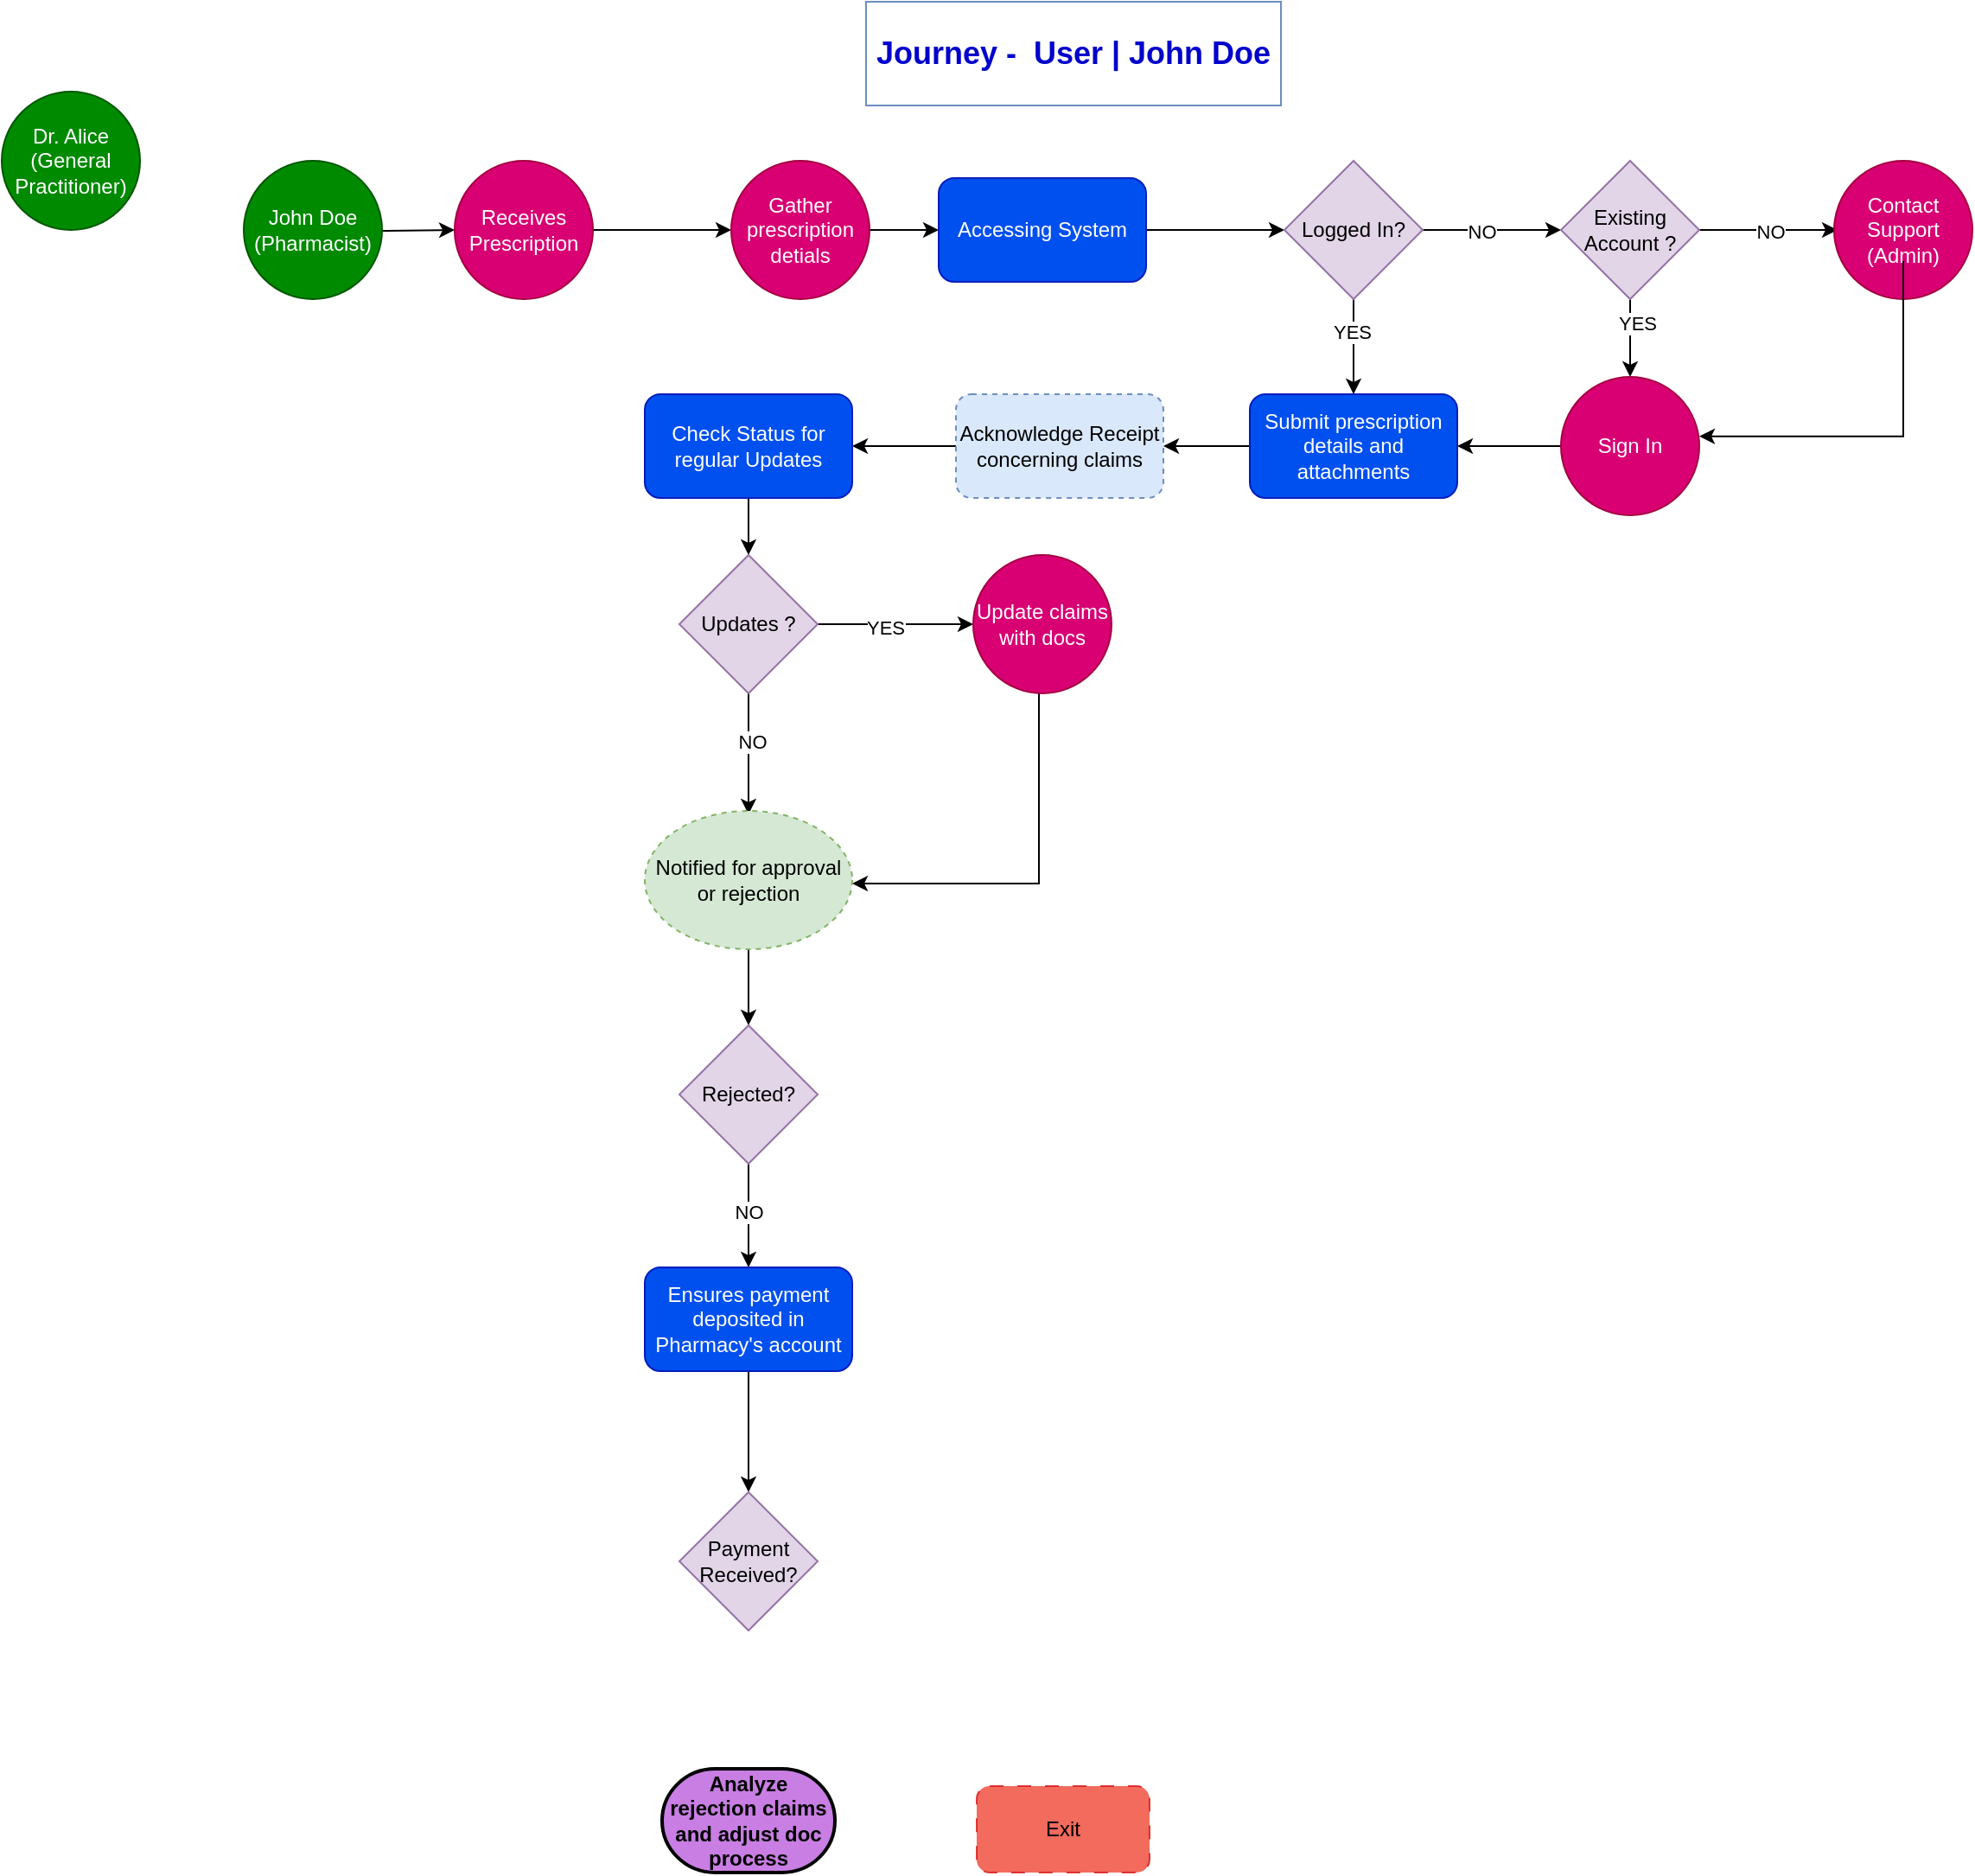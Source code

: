 <mxfile version="24.7.3" type="github">
  <diagram name="Page-1" id="c7558073-3199-34d8-9f00-42111426c3f3">
    <mxGraphModel dx="11626" dy="11400" grid="1" gridSize="10" guides="1" tooltips="1" connect="1" arrows="1" fold="1" page="1" pageScale="1" pageWidth="1169" pageHeight="827" background="none" math="0" shadow="0">
      <root>
        <mxCell id="0" />
        <mxCell id="1" parent="0" />
        <mxCell id="X9ass70m3cK7fkNfl3eS-96" value="&lt;b&gt;&lt;font style=&quot;font-size: 18px;&quot; color=&quot;#0000cc&quot;&gt;Journey -&amp;nbsp; User | John Doe&lt;/font&gt;&lt;/b&gt;" style="text;html=1;align=center;verticalAlign=middle;whiteSpace=wrap;rounded=0;fillColor=none;strokeColor=#6c8ebf;" parent="1" vertex="1">
          <mxGeometry x="-10000" y="-10732" width="240" height="60" as="geometry" />
        </mxCell>
        <mxCell id="weAqaZ1hDL-OeumKPV3R-15" value="" style="edgeStyle=orthogonalEdgeStyle;rounded=0;orthogonalLoop=1;jettySize=auto;html=1;" edge="1" parent="1" target="weAqaZ1hDL-OeumKPV3R-2">
          <mxGeometry relative="1" as="geometry">
            <mxPoint x="-10318" y="-10600" as="sourcePoint" />
          </mxGeometry>
        </mxCell>
        <mxCell id="X9ass70m3cK7fkNfl3eS-97" value="&lt;div style=&quot;&quot;&gt;&lt;span style=&quot;background-color: initial;&quot;&gt;John Doe (Pharmacist)&lt;/span&gt;&lt;/div&gt;" style="ellipse;whiteSpace=wrap;html=1;aspect=fixed;fillColor=#008a00;strokeColor=#005700;fontColor=#ffffff;align=center;" parent="1" vertex="1">
          <mxGeometry x="-10360" y="-10640" width="80" height="80" as="geometry" />
        </mxCell>
        <mxCell id="weAqaZ1hDL-OeumKPV3R-1" value="&lt;div style=&quot;&quot;&gt;&lt;span style=&quot;background-color: initial;&quot;&gt;Dr. Alice (General Practitioner)&lt;/span&gt;&lt;/div&gt;" style="ellipse;whiteSpace=wrap;html=1;aspect=fixed;fillColor=#008a00;strokeColor=#005700;fontColor=#ffffff;align=center;" vertex="1" parent="1">
          <mxGeometry x="-10500" y="-10680" width="80" height="80" as="geometry" />
        </mxCell>
        <mxCell id="weAqaZ1hDL-OeumKPV3R-16" value="" style="edgeStyle=orthogonalEdgeStyle;rounded=0;orthogonalLoop=1;jettySize=auto;html=1;" edge="1" parent="1" source="weAqaZ1hDL-OeumKPV3R-2" target="weAqaZ1hDL-OeumKPV3R-3">
          <mxGeometry relative="1" as="geometry" />
        </mxCell>
        <mxCell id="weAqaZ1hDL-OeumKPV3R-2" value="Receives Prescription" style="ellipse;whiteSpace=wrap;html=1;aspect=fixed;fillColor=#d80073;strokeColor=#A50040;fontColor=#ffffff;" vertex="1" parent="1">
          <mxGeometry x="-10238" y="-10640" width="80" height="80" as="geometry" />
        </mxCell>
        <mxCell id="weAqaZ1hDL-OeumKPV3R-17" value="" style="edgeStyle=orthogonalEdgeStyle;rounded=0;orthogonalLoop=1;jettySize=auto;html=1;" edge="1" parent="1" source="weAqaZ1hDL-OeumKPV3R-3" target="weAqaZ1hDL-OeumKPV3R-4">
          <mxGeometry relative="1" as="geometry" />
        </mxCell>
        <mxCell id="weAqaZ1hDL-OeumKPV3R-3" value="Gather prescription detials" style="ellipse;whiteSpace=wrap;html=1;aspect=fixed;fillColor=#d80073;strokeColor=#A50040;fontColor=#ffffff;" vertex="1" parent="1">
          <mxGeometry x="-10078" y="-10640" width="80" height="80" as="geometry" />
        </mxCell>
        <mxCell id="weAqaZ1hDL-OeumKPV3R-18" value="" style="edgeStyle=orthogonalEdgeStyle;rounded=0;orthogonalLoop=1;jettySize=auto;html=1;" edge="1" parent="1" source="weAqaZ1hDL-OeumKPV3R-4" target="weAqaZ1hDL-OeumKPV3R-5">
          <mxGeometry relative="1" as="geometry" />
        </mxCell>
        <mxCell id="weAqaZ1hDL-OeumKPV3R-4" value="Accessing System" style="rounded=1;whiteSpace=wrap;html=1;fillColor=#0050ef;fontColor=#ffffff;strokeColor=#001DBC;" vertex="1" parent="1">
          <mxGeometry x="-9958" y="-10630" width="120" height="60" as="geometry" />
        </mxCell>
        <mxCell id="weAqaZ1hDL-OeumKPV3R-19" value="" style="edgeStyle=orthogonalEdgeStyle;rounded=0;orthogonalLoop=1;jettySize=auto;html=1;" edge="1" parent="1" source="weAqaZ1hDL-OeumKPV3R-5" target="weAqaZ1hDL-OeumKPV3R-6">
          <mxGeometry relative="1" as="geometry" />
        </mxCell>
        <mxCell id="weAqaZ1hDL-OeumKPV3R-23" value="NO" style="edgeLabel;html=1;align=center;verticalAlign=middle;resizable=0;points=[];" vertex="1" connectable="0" parent="weAqaZ1hDL-OeumKPV3R-19">
          <mxGeometry x="-0.171" y="-1" relative="1" as="geometry">
            <mxPoint x="1" as="offset" />
          </mxGeometry>
        </mxCell>
        <mxCell id="weAqaZ1hDL-OeumKPV3R-30" value="" style="edgeStyle=orthogonalEdgeStyle;rounded=0;orthogonalLoop=1;jettySize=auto;html=1;" edge="1" parent="1" source="weAqaZ1hDL-OeumKPV3R-5" target="weAqaZ1hDL-OeumKPV3R-9">
          <mxGeometry relative="1" as="geometry" />
        </mxCell>
        <mxCell id="weAqaZ1hDL-OeumKPV3R-44" value="YES" style="edgeLabel;html=1;align=center;verticalAlign=middle;resizable=0;points=[];" vertex="1" connectable="0" parent="weAqaZ1hDL-OeumKPV3R-30">
          <mxGeometry x="-0.308" y="-1" relative="1" as="geometry">
            <mxPoint as="offset" />
          </mxGeometry>
        </mxCell>
        <mxCell id="weAqaZ1hDL-OeumKPV3R-5" value="Logged In?" style="rhombus;whiteSpace=wrap;html=1;fillColor=#e1d5e7;strokeColor=#9673a6;" vertex="1" parent="1">
          <mxGeometry x="-9758" y="-10640" width="80" height="80" as="geometry" />
        </mxCell>
        <mxCell id="weAqaZ1hDL-OeumKPV3R-20" value="" style="edgeStyle=orthogonalEdgeStyle;rounded=0;orthogonalLoop=1;jettySize=auto;html=1;" edge="1" parent="1" source="weAqaZ1hDL-OeumKPV3R-6">
          <mxGeometry relative="1" as="geometry">
            <mxPoint x="-9438" y="-10600" as="targetPoint" />
          </mxGeometry>
        </mxCell>
        <mxCell id="weAqaZ1hDL-OeumKPV3R-24" value="NO" style="edgeLabel;html=1;align=center;verticalAlign=middle;resizable=0;points=[];" vertex="1" connectable="0" parent="weAqaZ1hDL-OeumKPV3R-20">
          <mxGeometry x="0.04" relative="1" as="geometry">
            <mxPoint x="-1" as="offset" />
          </mxGeometry>
        </mxCell>
        <mxCell id="weAqaZ1hDL-OeumKPV3R-27" value="" style="edgeStyle=orthogonalEdgeStyle;rounded=0;orthogonalLoop=1;jettySize=auto;html=1;" edge="1" parent="1" source="weAqaZ1hDL-OeumKPV3R-6" target="weAqaZ1hDL-OeumKPV3R-8">
          <mxGeometry relative="1" as="geometry" />
        </mxCell>
        <mxCell id="weAqaZ1hDL-OeumKPV3R-45" value="YES" style="edgeLabel;html=1;align=center;verticalAlign=middle;resizable=0;points=[];" vertex="1" connectable="0" parent="weAqaZ1hDL-OeumKPV3R-27">
          <mxGeometry x="-0.368" y="4" relative="1" as="geometry">
            <mxPoint as="offset" />
          </mxGeometry>
        </mxCell>
        <mxCell id="weAqaZ1hDL-OeumKPV3R-6" value="Existing Account ?" style="rhombus;whiteSpace=wrap;html=1;fillColor=#e1d5e7;strokeColor=#9673a6;" vertex="1" parent="1">
          <mxGeometry x="-9598" y="-10640" width="80" height="80" as="geometry" />
        </mxCell>
        <mxCell id="weAqaZ1hDL-OeumKPV3R-7" value="Contact Support (Admin)" style="ellipse;whiteSpace=wrap;html=1;aspect=fixed;fillColor=#d80073;strokeColor=#A50040;fontColor=#ffffff;" vertex="1" parent="1">
          <mxGeometry x="-9440" y="-10640" width="80" height="80" as="geometry" />
        </mxCell>
        <mxCell id="weAqaZ1hDL-OeumKPV3R-29" value="" style="edgeStyle=orthogonalEdgeStyle;rounded=0;orthogonalLoop=1;jettySize=auto;html=1;" edge="1" parent="1" source="weAqaZ1hDL-OeumKPV3R-8" target="weAqaZ1hDL-OeumKPV3R-9">
          <mxGeometry relative="1" as="geometry" />
        </mxCell>
        <mxCell id="weAqaZ1hDL-OeumKPV3R-8" value="Sign In" style="ellipse;whiteSpace=wrap;html=1;aspect=fixed;fillColor=#d80073;strokeColor=#A50040;fontColor=#ffffff;" vertex="1" parent="1">
          <mxGeometry x="-9598" y="-10515" width="80" height="80" as="geometry" />
        </mxCell>
        <mxCell id="weAqaZ1hDL-OeumKPV3R-31" value="" style="edgeStyle=orthogonalEdgeStyle;rounded=0;orthogonalLoop=1;jettySize=auto;html=1;" edge="1" parent="1" source="weAqaZ1hDL-OeumKPV3R-9" target="weAqaZ1hDL-OeumKPV3R-10">
          <mxGeometry relative="1" as="geometry" />
        </mxCell>
        <mxCell id="weAqaZ1hDL-OeumKPV3R-9" value="Submit prescription details and attachments" style="rounded=1;whiteSpace=wrap;html=1;fillColor=#0050ef;fontColor=#ffffff;strokeColor=#001DBC;" vertex="1" parent="1">
          <mxGeometry x="-9778" y="-10505" width="120" height="60" as="geometry" />
        </mxCell>
        <mxCell id="weAqaZ1hDL-OeumKPV3R-32" value="" style="edgeStyle=orthogonalEdgeStyle;rounded=0;orthogonalLoop=1;jettySize=auto;html=1;" edge="1" parent="1" source="weAqaZ1hDL-OeumKPV3R-10" target="weAqaZ1hDL-OeumKPV3R-11">
          <mxGeometry relative="1" as="geometry" />
        </mxCell>
        <mxCell id="weAqaZ1hDL-OeumKPV3R-10" value="Acknowledge Receipt concerning claims" style="rounded=1;whiteSpace=wrap;html=1;fillColor=#dae8fc;strokeColor=#6c8ebf;dashed=1;" vertex="1" parent="1">
          <mxGeometry x="-9948" y="-10505" width="120" height="60" as="geometry" />
        </mxCell>
        <mxCell id="weAqaZ1hDL-OeumKPV3R-34" value="" style="edgeStyle=orthogonalEdgeStyle;rounded=0;orthogonalLoop=1;jettySize=auto;html=1;" edge="1" parent="1" source="weAqaZ1hDL-OeumKPV3R-11" target="weAqaZ1hDL-OeumKPV3R-12">
          <mxGeometry relative="1" as="geometry" />
        </mxCell>
        <mxCell id="weAqaZ1hDL-OeumKPV3R-11" value="Check Status for regular Updates" style="rounded=1;whiteSpace=wrap;html=1;fillColor=#0050ef;fontColor=#ffffff;strokeColor=#001DBC;" vertex="1" parent="1">
          <mxGeometry x="-10128" y="-10505" width="120" height="60" as="geometry" />
        </mxCell>
        <mxCell id="weAqaZ1hDL-OeumKPV3R-33" value="" style="edgeStyle=orthogonalEdgeStyle;rounded=0;orthogonalLoop=1;jettySize=auto;html=1;" edge="1" parent="1" source="weAqaZ1hDL-OeumKPV3R-12" target="weAqaZ1hDL-OeumKPV3R-13">
          <mxGeometry relative="1" as="geometry" />
        </mxCell>
        <mxCell id="weAqaZ1hDL-OeumKPV3R-37" value="YES" style="edgeLabel;html=1;align=center;verticalAlign=middle;resizable=0;points=[];" vertex="1" connectable="0" parent="weAqaZ1hDL-OeumKPV3R-33">
          <mxGeometry x="-0.132" y="-2" relative="1" as="geometry">
            <mxPoint as="offset" />
          </mxGeometry>
        </mxCell>
        <mxCell id="weAqaZ1hDL-OeumKPV3R-35" value="" style="edgeStyle=orthogonalEdgeStyle;rounded=0;orthogonalLoop=1;jettySize=auto;html=1;" edge="1" parent="1" source="weAqaZ1hDL-OeumKPV3R-12">
          <mxGeometry relative="1" as="geometry">
            <mxPoint x="-10068" y="-10262" as="targetPoint" />
          </mxGeometry>
        </mxCell>
        <mxCell id="weAqaZ1hDL-OeumKPV3R-36" value="NO" style="edgeLabel;html=1;align=center;verticalAlign=middle;resizable=0;points=[];" vertex="1" connectable="0" parent="weAqaZ1hDL-OeumKPV3R-35">
          <mxGeometry x="-0.173" y="2" relative="1" as="geometry">
            <mxPoint y="-1" as="offset" />
          </mxGeometry>
        </mxCell>
        <mxCell id="weAqaZ1hDL-OeumKPV3R-12" value="Updates ?" style="rhombus;whiteSpace=wrap;html=1;fillColor=#e1d5e7;strokeColor=#9673a6;" vertex="1" parent="1">
          <mxGeometry x="-10108" y="-10412" width="80" height="80" as="geometry" />
        </mxCell>
        <mxCell id="weAqaZ1hDL-OeumKPV3R-41" style="edgeStyle=orthogonalEdgeStyle;rounded=0;orthogonalLoop=1;jettySize=auto;html=1;entryX=1;entryY=0.5;entryDx=0;entryDy=0;" edge="1" parent="1" source="weAqaZ1hDL-OeumKPV3R-13">
          <mxGeometry relative="1" as="geometry">
            <mxPoint x="-10008" y="-10222" as="targetPoint" />
            <Array as="points">
              <mxPoint x="-9900" y="-10222" />
            </Array>
          </mxGeometry>
        </mxCell>
        <mxCell id="weAqaZ1hDL-OeumKPV3R-13" value="Update claims with docs" style="ellipse;whiteSpace=wrap;html=1;aspect=fixed;fillColor=#d80073;strokeColor=#A50040;fontColor=#ffffff;" vertex="1" parent="1">
          <mxGeometry x="-9938" y="-10412" width="80" height="80" as="geometry" />
        </mxCell>
        <mxCell id="weAqaZ1hDL-OeumKPV3R-46" value="" style="edgeStyle=orthogonalEdgeStyle;rounded=0;orthogonalLoop=1;jettySize=auto;html=1;" edge="1" parent="1" source="weAqaZ1hDL-OeumKPV3R-14" target="weAqaZ1hDL-OeumKPV3R-42">
          <mxGeometry relative="1" as="geometry" />
        </mxCell>
        <mxCell id="weAqaZ1hDL-OeumKPV3R-14" value="Notified for approval or rejection" style="ellipse;whiteSpace=wrap;html=1;fillColor=#d5e8d4;strokeColor=#82b366;dashed=1;" vertex="1" parent="1">
          <mxGeometry x="-10128" y="-10264" width="120" height="80" as="geometry" />
        </mxCell>
        <mxCell id="weAqaZ1hDL-OeumKPV3R-28" style="edgeStyle=orthogonalEdgeStyle;rounded=0;orthogonalLoop=1;jettySize=auto;html=1;entryX=1.008;entryY=0.642;entryDx=0;entryDy=0;entryPerimeter=0;exitX=0.5;exitY=1;exitDx=0;exitDy=0;" edge="1" parent="1">
          <mxGeometry relative="1" as="geometry">
            <mxPoint x="-9400" y="-10582" as="sourcePoint" />
            <mxPoint x="-9518" y="-10480.64" as="targetPoint" />
            <Array as="points">
              <mxPoint x="-9400" y="-10481" />
            </Array>
          </mxGeometry>
        </mxCell>
        <mxCell id="weAqaZ1hDL-OeumKPV3R-48" value="" style="edgeStyle=orthogonalEdgeStyle;rounded=0;orthogonalLoop=1;jettySize=auto;html=1;" edge="1" parent="1" source="weAqaZ1hDL-OeumKPV3R-42" target="weAqaZ1hDL-OeumKPV3R-47">
          <mxGeometry relative="1" as="geometry" />
        </mxCell>
        <mxCell id="weAqaZ1hDL-OeumKPV3R-49" value="NO" style="edgeLabel;html=1;align=center;verticalAlign=middle;resizable=0;points=[];" vertex="1" connectable="0" parent="weAqaZ1hDL-OeumKPV3R-48">
          <mxGeometry x="-0.474" relative="1" as="geometry">
            <mxPoint y="12" as="offset" />
          </mxGeometry>
        </mxCell>
        <mxCell id="weAqaZ1hDL-OeumKPV3R-42" value="Rejected?" style="rhombus;whiteSpace=wrap;html=1;fillColor=#e1d5e7;strokeColor=#9673a6;" vertex="1" parent="1">
          <mxGeometry x="-10108" y="-10140" width="80" height="80" as="geometry" />
        </mxCell>
        <mxCell id="weAqaZ1hDL-OeumKPV3R-55" value="" style="edgeStyle=orthogonalEdgeStyle;rounded=0;orthogonalLoop=1;jettySize=auto;html=1;" edge="1" parent="1" source="weAqaZ1hDL-OeumKPV3R-47" target="weAqaZ1hDL-OeumKPV3R-54">
          <mxGeometry relative="1" as="geometry" />
        </mxCell>
        <mxCell id="weAqaZ1hDL-OeumKPV3R-47" value="Ensures payment deposited in Pharmacy&#39;s account" style="rounded=1;whiteSpace=wrap;html=1;fillColor=#0050ef;fontColor=#ffffff;strokeColor=#001DBC;" vertex="1" parent="1">
          <mxGeometry x="-10128" y="-10000" width="120" height="60" as="geometry" />
        </mxCell>
        <mxCell id="weAqaZ1hDL-OeumKPV3R-54" value="Payment Received?" style="rhombus;whiteSpace=wrap;html=1;fillColor=#e1d5e7;strokeColor=#9673a6;" vertex="1" parent="1">
          <mxGeometry x="-10108" y="-9870" width="80" height="80" as="geometry" />
        </mxCell>
        <mxCell id="weAqaZ1hDL-OeumKPV3R-56" value="&lt;b&gt;Analyze rejection claims and adjust doc process&lt;/b&gt;" style="strokeWidth=2;html=1;shape=mxgraph.flowchart.terminator;whiteSpace=wrap;fillColor=#c87ee3;" vertex="1" parent="1">
          <mxGeometry x="-10118" y="-9710" width="100" height="60" as="geometry" />
        </mxCell>
        <mxCell id="weAqaZ1hDL-OeumKPV3R-57" value="Exit" style="rounded=1;whiteSpace=wrap;html=1;fillColor=#ef4734;strokeColor=#D71515;dashed=1;dashPattern=8 8;fillStyle=solid;gradientColor=none;opacity=80;" vertex="1" parent="1">
          <mxGeometry x="-9936" y="-9700" width="100" height="50" as="geometry" />
        </mxCell>
      </root>
    </mxGraphModel>
  </diagram>
</mxfile>
